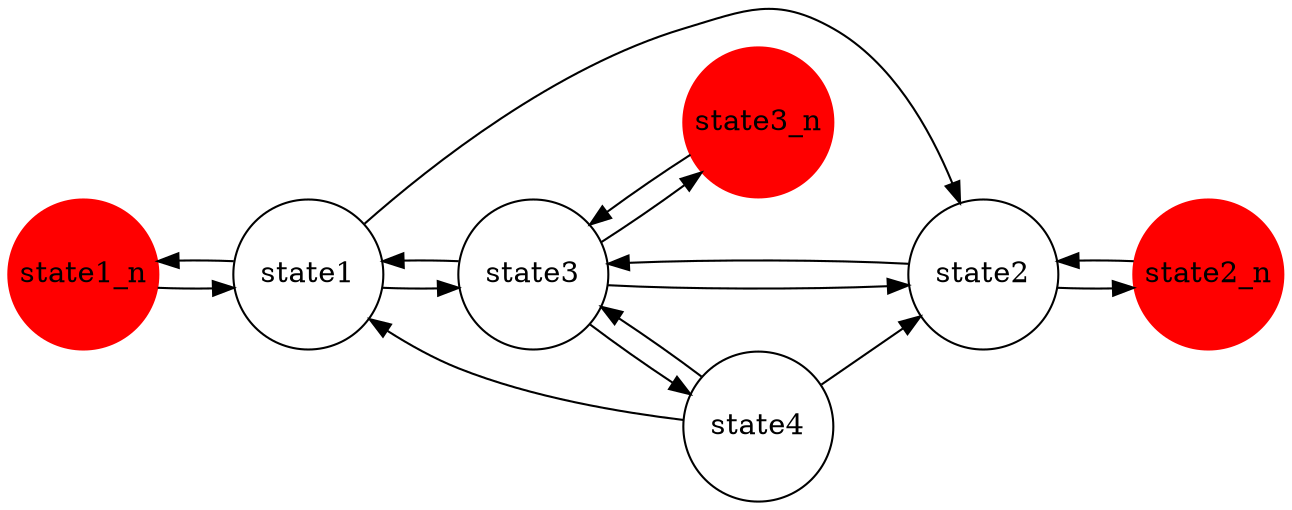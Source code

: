#Total states is 0, including 0 states and 0 newstates
#Total transisions is 0, including 0 transistions and 0 new transitions
digraph finite_state_machine {
	rankdir=LR;
	size="20,20";
	resolution="300";
	overlap=false;

	node [shape = circle, fixedsize=true, width = 1, color = red, style = filled];
	state1_n;
 	state2_n;
 	state3_n;
 
	node [shape = circle, color = black, style = unfilled];
	state1;
 	state2;
 	state3;
 	state4;
 	state1 -> state1_n;
	state1 -> state2;
	state1 -> state3;
	state1_n -> state1;
	state2 -> state2_n;
	state2 -> state3;
	state2_n -> state2;
	state3 -> state1;
	state3 -> state2;
	state3 -> state3_n;
	state3 -> state4;
	state3_n -> state3;
	state4 -> state1;
	state4 -> state2;
	state4 -> state3;
}
